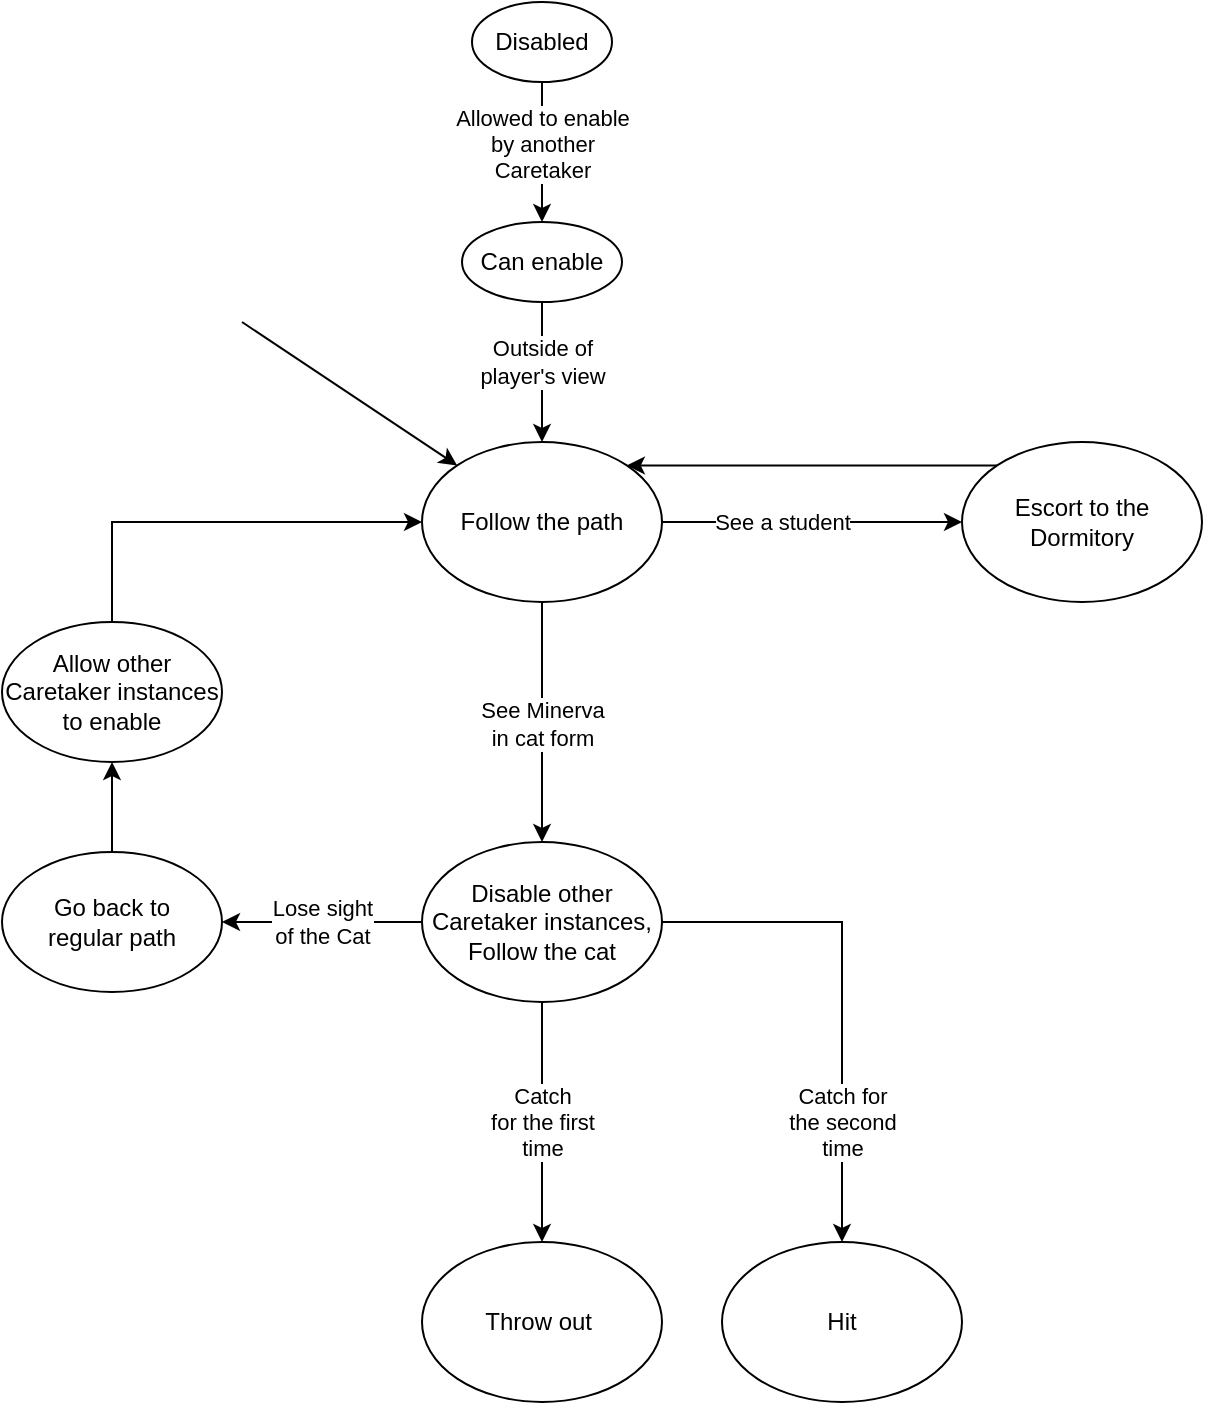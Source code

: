 <mxfile version="14.1.1" type="device"><diagram name="Page-1" id="AF-wkkK1uM-BUlBn20So"><mxGraphModel dx="2062" dy="1106" grid="1" gridSize="10" guides="1" tooltips="1" connect="1" arrows="1" fold="1" page="1" pageScale="1" pageWidth="827" pageHeight="1169" math="0" shadow="0"><root><mxCell id="0"/><mxCell id="1" parent="0"/><mxCell id="9wI3Ap2bIsYjt2h6M5Lp-56" style="edgeStyle=orthogonalEdgeStyle;rounded=0;orthogonalLoop=1;jettySize=auto;html=1;exitX=0;exitY=0;exitDx=0;exitDy=0;entryX=1;entryY=0;entryDx=0;entryDy=0;" edge="1" parent="1" source="9wI3Ap2bIsYjt2h6M5Lp-28" target="9wI3Ap2bIsYjt2h6M5Lp-33"><mxGeometry relative="1" as="geometry"/></mxCell><mxCell id="9wI3Ap2bIsYjt2h6M5Lp-28" value="&lt;span&gt;Escort to the Dormitory&lt;/span&gt;" style="ellipse;whiteSpace=wrap;html=1;" vertex="1" parent="1"><mxGeometry x="500" y="260" width="120" height="80" as="geometry"/></mxCell><mxCell id="9wI3Ap2bIsYjt2h6M5Lp-29" value="" style="edgeStyle=orthogonalEdgeStyle;rounded=0;orthogonalLoop=1;jettySize=auto;html=1;" edge="1" parent="1" source="9wI3Ap2bIsYjt2h6M5Lp-33" target="9wI3Ap2bIsYjt2h6M5Lp-41"><mxGeometry relative="1" as="geometry"/></mxCell><mxCell id="9wI3Ap2bIsYjt2h6M5Lp-30" value="See Minerva&lt;br&gt;in cat form" style="edgeLabel;html=1;align=center;verticalAlign=middle;resizable=0;points=[];" vertex="1" connectable="0" parent="9wI3Ap2bIsYjt2h6M5Lp-29"><mxGeometry x="0.488" y="4" relative="1" as="geometry"><mxPoint x="-4" y="-29" as="offset"/></mxGeometry></mxCell><mxCell id="9wI3Ap2bIsYjt2h6M5Lp-31" style="edgeStyle=orthogonalEdgeStyle;rounded=0;orthogonalLoop=1;jettySize=auto;html=1;exitX=1;exitY=0.5;exitDx=0;exitDy=0;entryX=0;entryY=0.5;entryDx=0;entryDy=0;" edge="1" parent="1" source="9wI3Ap2bIsYjt2h6M5Lp-33" target="9wI3Ap2bIsYjt2h6M5Lp-28"><mxGeometry relative="1" as="geometry"><mxPoint x="480" y="230" as="targetPoint"/></mxGeometry></mxCell><mxCell id="9wI3Ap2bIsYjt2h6M5Lp-32" value="See a student" style="edgeLabel;html=1;align=center;verticalAlign=middle;resizable=0;points=[];" vertex="1" connectable="0" parent="9wI3Ap2bIsYjt2h6M5Lp-31"><mxGeometry x="-0.322" y="-1" relative="1" as="geometry"><mxPoint x="9" y="-1" as="offset"/></mxGeometry></mxCell><mxCell id="9wI3Ap2bIsYjt2h6M5Lp-33" value="Follow the path" style="ellipse;whiteSpace=wrap;html=1;" vertex="1" parent="1"><mxGeometry x="230" y="260" width="120" height="80" as="geometry"/></mxCell><mxCell id="9wI3Ap2bIsYjt2h6M5Lp-35" style="edgeStyle=orthogonalEdgeStyle;rounded=0;orthogonalLoop=1;jettySize=auto;html=1;exitX=0.5;exitY=1;exitDx=0;exitDy=0;entryX=0.5;entryY=0;entryDx=0;entryDy=0;" edge="1" parent="1" source="9wI3Ap2bIsYjt2h6M5Lp-41" target="9wI3Ap2bIsYjt2h6M5Lp-42"><mxGeometry relative="1" as="geometry"/></mxCell><mxCell id="9wI3Ap2bIsYjt2h6M5Lp-36" value="Catch&lt;br&gt;for the first&lt;br&gt;time" style="edgeLabel;html=1;align=center;verticalAlign=middle;resizable=0;points=[];" vertex="1" connectable="0" parent="9wI3Ap2bIsYjt2h6M5Lp-35"><mxGeometry x="-0.28" y="1" relative="1" as="geometry"><mxPoint x="-1" y="17" as="offset"/></mxGeometry></mxCell><mxCell id="9wI3Ap2bIsYjt2h6M5Lp-37" style="edgeStyle=orthogonalEdgeStyle;rounded=0;orthogonalLoop=1;jettySize=auto;html=1;exitX=1;exitY=0.5;exitDx=0;exitDy=0;" edge="1" parent="1" source="9wI3Ap2bIsYjt2h6M5Lp-41" target="9wI3Ap2bIsYjt2h6M5Lp-43"><mxGeometry relative="1" as="geometry"/></mxCell><mxCell id="9wI3Ap2bIsYjt2h6M5Lp-38" value="Catch for&lt;br&gt;the second&lt;br&gt;time" style="edgeLabel;html=1;align=center;verticalAlign=middle;resizable=0;points=[];" vertex="1" connectable="0" parent="9wI3Ap2bIsYjt2h6M5Lp-37"><mxGeometry x="-0.331" y="2" relative="1" as="geometry"><mxPoint x="6" y="102" as="offset"/></mxGeometry></mxCell><mxCell id="9wI3Ap2bIsYjt2h6M5Lp-39" style="edgeStyle=orthogonalEdgeStyle;rounded=0;orthogonalLoop=1;jettySize=auto;html=1;exitX=0;exitY=0.5;exitDx=0;exitDy=0;entryX=1;entryY=0.5;entryDx=0;entryDy=0;" edge="1" parent="1" source="9wI3Ap2bIsYjt2h6M5Lp-41" target="9wI3Ap2bIsYjt2h6M5Lp-45"><mxGeometry relative="1" as="geometry"/></mxCell><mxCell id="9wI3Ap2bIsYjt2h6M5Lp-40" value="Lose sight &lt;br&gt;of the Cat" style="edgeLabel;html=1;align=center;verticalAlign=middle;resizable=0;points=[];" vertex="1" connectable="0" parent="9wI3Ap2bIsYjt2h6M5Lp-39"><mxGeometry x="0.7" y="-3" relative="1" as="geometry"><mxPoint x="35" y="3" as="offset"/></mxGeometry></mxCell><mxCell id="9wI3Ap2bIsYjt2h6M5Lp-41" value="Disable other Caretaker instances,&lt;br&gt;Follow the cat" style="ellipse;whiteSpace=wrap;html=1;" vertex="1" parent="1"><mxGeometry x="230" y="460" width="120" height="80" as="geometry"/></mxCell><mxCell id="9wI3Ap2bIsYjt2h6M5Lp-42" value="Throw out&amp;nbsp;" style="ellipse;whiteSpace=wrap;html=1;" vertex="1" parent="1"><mxGeometry x="230" y="660" width="120" height="80" as="geometry"/></mxCell><mxCell id="9wI3Ap2bIsYjt2h6M5Lp-43" value="Hit" style="ellipse;whiteSpace=wrap;html=1;" vertex="1" parent="1"><mxGeometry x="380" y="660" width="120" height="80" as="geometry"/></mxCell><mxCell id="9wI3Ap2bIsYjt2h6M5Lp-44" style="edgeStyle=orthogonalEdgeStyle;rounded=0;orthogonalLoop=1;jettySize=auto;html=1;exitX=0.5;exitY=0;exitDx=0;exitDy=0;entryX=0.5;entryY=1;entryDx=0;entryDy=0;" edge="1" parent="1" source="9wI3Ap2bIsYjt2h6M5Lp-45" target="9wI3Ap2bIsYjt2h6M5Lp-47"><mxGeometry relative="1" as="geometry"><mxPoint x="150" y="440" as="targetPoint"/></mxGeometry></mxCell><mxCell id="9wI3Ap2bIsYjt2h6M5Lp-45" value="Go back to&lt;br&gt;regular path" style="ellipse;whiteSpace=wrap;html=1;" vertex="1" parent="1"><mxGeometry x="20" y="465" width="110" height="70" as="geometry"/></mxCell><mxCell id="9wI3Ap2bIsYjt2h6M5Lp-46" style="edgeStyle=orthogonalEdgeStyle;rounded=0;orthogonalLoop=1;jettySize=auto;html=1;exitX=0.5;exitY=0;exitDx=0;exitDy=0;entryX=0;entryY=0.5;entryDx=0;entryDy=0;" edge="1" parent="1" source="9wI3Ap2bIsYjt2h6M5Lp-47" target="9wI3Ap2bIsYjt2h6M5Lp-33"><mxGeometry relative="1" as="geometry"/></mxCell><mxCell id="9wI3Ap2bIsYjt2h6M5Lp-47" value="Allow other Caretaker instances to enable" style="ellipse;whiteSpace=wrap;html=1;" vertex="1" parent="1"><mxGeometry x="20" y="350" width="110" height="70" as="geometry"/></mxCell><mxCell id="9wI3Ap2bIsYjt2h6M5Lp-48" value="" style="endArrow=classic;html=1;entryX=0;entryY=0;entryDx=0;entryDy=0;" edge="1" parent="1" target="9wI3Ap2bIsYjt2h6M5Lp-33"><mxGeometry width="50" height="50" relative="1" as="geometry"><mxPoint x="140" y="200" as="sourcePoint"/><mxPoint x="710" y="180" as="targetPoint"/></mxGeometry></mxCell><mxCell id="9wI3Ap2bIsYjt2h6M5Lp-49" style="edgeStyle=orthogonalEdgeStyle;rounded=0;orthogonalLoop=1;jettySize=auto;html=1;exitX=0.5;exitY=1;exitDx=0;exitDy=0;entryX=0.5;entryY=0;entryDx=0;entryDy=0;" edge="1" parent="1" source="9wI3Ap2bIsYjt2h6M5Lp-51" target="9wI3Ap2bIsYjt2h6M5Lp-54"><mxGeometry relative="1" as="geometry"/></mxCell><mxCell id="9wI3Ap2bIsYjt2h6M5Lp-50" value="Allowed to enable &lt;br&gt;by another&lt;br&gt;Caretaker" style="edgeLabel;html=1;align=center;verticalAlign=middle;resizable=0;points=[];" vertex="1" connectable="0" parent="9wI3Ap2bIsYjt2h6M5Lp-49"><mxGeometry x="-0.901" y="-1" relative="1" as="geometry"><mxPoint x="1" y="27" as="offset"/></mxGeometry></mxCell><mxCell id="9wI3Ap2bIsYjt2h6M5Lp-51" value="Disabled" style="ellipse;whiteSpace=wrap;html=1;" vertex="1" parent="1"><mxGeometry x="255" y="40" width="70" height="40" as="geometry"/></mxCell><mxCell id="9wI3Ap2bIsYjt2h6M5Lp-52" style="edgeStyle=orthogonalEdgeStyle;rounded=0;orthogonalLoop=1;jettySize=auto;html=1;exitX=0.5;exitY=1;exitDx=0;exitDy=0;entryX=0.5;entryY=0;entryDx=0;entryDy=0;" edge="1" parent="1" source="9wI3Ap2bIsYjt2h6M5Lp-54" target="9wI3Ap2bIsYjt2h6M5Lp-33"><mxGeometry relative="1" as="geometry"><mxPoint x="550" y="260" as="targetPoint"/></mxGeometry></mxCell><mxCell id="9wI3Ap2bIsYjt2h6M5Lp-53" value="Outside of &lt;br&gt;player's view" style="edgeLabel;html=1;align=center;verticalAlign=middle;resizable=0;points=[];" vertex="1" connectable="0" parent="9wI3Ap2bIsYjt2h6M5Lp-52"><mxGeometry x="-0.4" y="1" relative="1" as="geometry"><mxPoint x="-1" y="9" as="offset"/></mxGeometry></mxCell><mxCell id="9wI3Ap2bIsYjt2h6M5Lp-54" value="Can enable" style="ellipse;whiteSpace=wrap;html=1;" vertex="1" parent="1"><mxGeometry x="250" y="150" width="80" height="40" as="geometry"/></mxCell></root></mxGraphModel></diagram></mxfile>